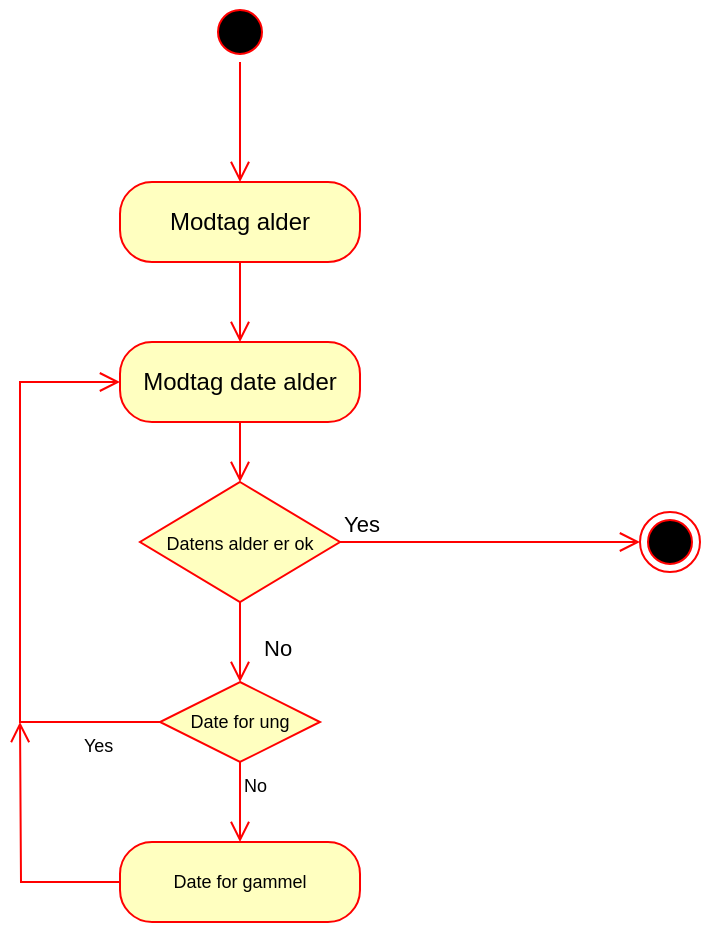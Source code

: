 <mxfile version="16.5.6" type="github">
  <diagram id="uy8A6bUZWTZ2XN03KtPC" name="Page-1">
    <mxGraphModel dx="701" dy="436" grid="1" gridSize="10" guides="1" tooltips="1" connect="1" arrows="1" fold="1" page="1" pageScale="1" pageWidth="827" pageHeight="1169" math="0" shadow="0">
      <root>
        <mxCell id="0" />
        <mxCell id="1" parent="0" />
        <mxCell id="pI9Id_XPADONZ8-yTocf-1" value="" style="ellipse;html=1;shape=startState;fillColor=#000000;strokeColor=#ff0000;" vertex="1" parent="1">
          <mxGeometry x="375" y="30" width="30" height="30" as="geometry" />
        </mxCell>
        <mxCell id="pI9Id_XPADONZ8-yTocf-2" value="" style="edgeStyle=orthogonalEdgeStyle;html=1;verticalAlign=bottom;endArrow=open;endSize=8;strokeColor=#ff0000;rounded=0;" edge="1" source="pI9Id_XPADONZ8-yTocf-1" parent="1">
          <mxGeometry relative="1" as="geometry">
            <mxPoint x="390" y="120" as="targetPoint" />
          </mxGeometry>
        </mxCell>
        <mxCell id="pI9Id_XPADONZ8-yTocf-3" value="Modtag alder" style="rounded=1;whiteSpace=wrap;html=1;arcSize=40;fontColor=#000000;fillColor=#ffffc0;strokeColor=#ff0000;" vertex="1" parent="1">
          <mxGeometry x="330" y="120" width="120" height="40" as="geometry" />
        </mxCell>
        <mxCell id="pI9Id_XPADONZ8-yTocf-4" value="" style="edgeStyle=orthogonalEdgeStyle;html=1;verticalAlign=bottom;endArrow=open;endSize=8;strokeColor=#ff0000;rounded=0;" edge="1" source="pI9Id_XPADONZ8-yTocf-3" parent="1">
          <mxGeometry relative="1" as="geometry">
            <mxPoint x="390" y="200" as="targetPoint" />
          </mxGeometry>
        </mxCell>
        <mxCell id="pI9Id_XPADONZ8-yTocf-5" value="Modtag date alder" style="rounded=1;whiteSpace=wrap;html=1;arcSize=40;fontColor=#000000;fillColor=#ffffc0;strokeColor=#ff0000;" vertex="1" parent="1">
          <mxGeometry x="330" y="200" width="120" height="40" as="geometry" />
        </mxCell>
        <mxCell id="pI9Id_XPADONZ8-yTocf-6" value="" style="edgeStyle=orthogonalEdgeStyle;html=1;verticalAlign=bottom;endArrow=open;endSize=8;strokeColor=#ff0000;rounded=0;" edge="1" source="pI9Id_XPADONZ8-yTocf-5" parent="1">
          <mxGeometry relative="1" as="geometry">
            <mxPoint x="390" y="270" as="targetPoint" />
          </mxGeometry>
        </mxCell>
        <mxCell id="pI9Id_XPADONZ8-yTocf-24" value="&lt;font style=&quot;font-size: 9px&quot;&gt;Datens alder er ok&lt;/font&gt;" style="rhombus;whiteSpace=wrap;html=1;fillColor=#ffffc0;strokeColor=#ff0000;" vertex="1" parent="1">
          <mxGeometry x="340" y="270" width="100" height="60" as="geometry" />
        </mxCell>
        <mxCell id="pI9Id_XPADONZ8-yTocf-25" value="Yes" style="edgeStyle=orthogonalEdgeStyle;html=1;align=left;verticalAlign=bottom;endArrow=open;endSize=8;strokeColor=#ff0000;rounded=0;entryX=0;entryY=0.5;entryDx=0;entryDy=0;" edge="1" source="pI9Id_XPADONZ8-yTocf-24" parent="1" target="pI9Id_XPADONZ8-yTocf-28">
          <mxGeometry x="-1" relative="1" as="geometry">
            <mxPoint x="540" y="300" as="targetPoint" />
          </mxGeometry>
        </mxCell>
        <mxCell id="pI9Id_XPADONZ8-yTocf-26" value="No" style="edgeStyle=orthogonalEdgeStyle;html=1;align=left;verticalAlign=top;endArrow=open;endSize=8;strokeColor=#ff0000;rounded=0;" edge="1" source="pI9Id_XPADONZ8-yTocf-24" parent="1">
          <mxGeometry x="-0.5" y="10" relative="1" as="geometry">
            <mxPoint x="390" y="370" as="targetPoint" />
            <mxPoint as="offset" />
          </mxGeometry>
        </mxCell>
        <mxCell id="pI9Id_XPADONZ8-yTocf-28" value="" style="ellipse;html=1;shape=endState;fillColor=#000000;strokeColor=#ff0000;fontSize=9;" vertex="1" parent="1">
          <mxGeometry x="590" y="285" width="30" height="30" as="geometry" />
        </mxCell>
        <mxCell id="pI9Id_XPADONZ8-yTocf-33" value="Date for ung" style="rhombus;whiteSpace=wrap;html=1;fillColor=#ffffc0;strokeColor=#ff0000;fontSize=9;" vertex="1" parent="1">
          <mxGeometry x="350" y="370" width="80" height="40" as="geometry" />
        </mxCell>
        <mxCell id="pI9Id_XPADONZ8-yTocf-34" value="Yes" style="edgeStyle=orthogonalEdgeStyle;html=1;align=left;verticalAlign=bottom;endArrow=open;endSize=8;strokeColor=#ff0000;rounded=0;fontSize=9;entryX=0;entryY=0.5;entryDx=0;entryDy=0;" edge="1" source="pI9Id_XPADONZ8-yTocf-33" parent="1" target="pI9Id_XPADONZ8-yTocf-5">
          <mxGeometry x="-0.724" y="20" relative="1" as="geometry">
            <mxPoint x="300" y="220" as="targetPoint" />
            <Array as="points">
              <mxPoint x="280" y="390" />
              <mxPoint x="280" y="220" />
            </Array>
            <mxPoint as="offset" />
          </mxGeometry>
        </mxCell>
        <mxCell id="pI9Id_XPADONZ8-yTocf-35" value="No" style="edgeStyle=orthogonalEdgeStyle;html=1;align=left;verticalAlign=top;endArrow=open;endSize=8;strokeColor=#ff0000;rounded=0;fontSize=9;" edge="1" source="pI9Id_XPADONZ8-yTocf-33" parent="1">
          <mxGeometry x="-1" relative="1" as="geometry">
            <mxPoint x="390" y="450" as="targetPoint" />
          </mxGeometry>
        </mxCell>
        <mxCell id="pI9Id_XPADONZ8-yTocf-36" value="Date for gammel" style="rounded=1;whiteSpace=wrap;html=1;arcSize=40;fontColor=#000000;fillColor=#ffffc0;strokeColor=#ff0000;fontSize=9;" vertex="1" parent="1">
          <mxGeometry x="330" y="450" width="120" height="40" as="geometry" />
        </mxCell>
        <mxCell id="pI9Id_XPADONZ8-yTocf-37" value="" style="edgeStyle=orthogonalEdgeStyle;html=1;verticalAlign=bottom;endArrow=open;endSize=8;strokeColor=#ff0000;rounded=0;fontSize=9;" edge="1" source="pI9Id_XPADONZ8-yTocf-36" parent="1">
          <mxGeometry relative="1" as="geometry">
            <mxPoint x="280" y="390" as="targetPoint" />
          </mxGeometry>
        </mxCell>
      </root>
    </mxGraphModel>
  </diagram>
</mxfile>
